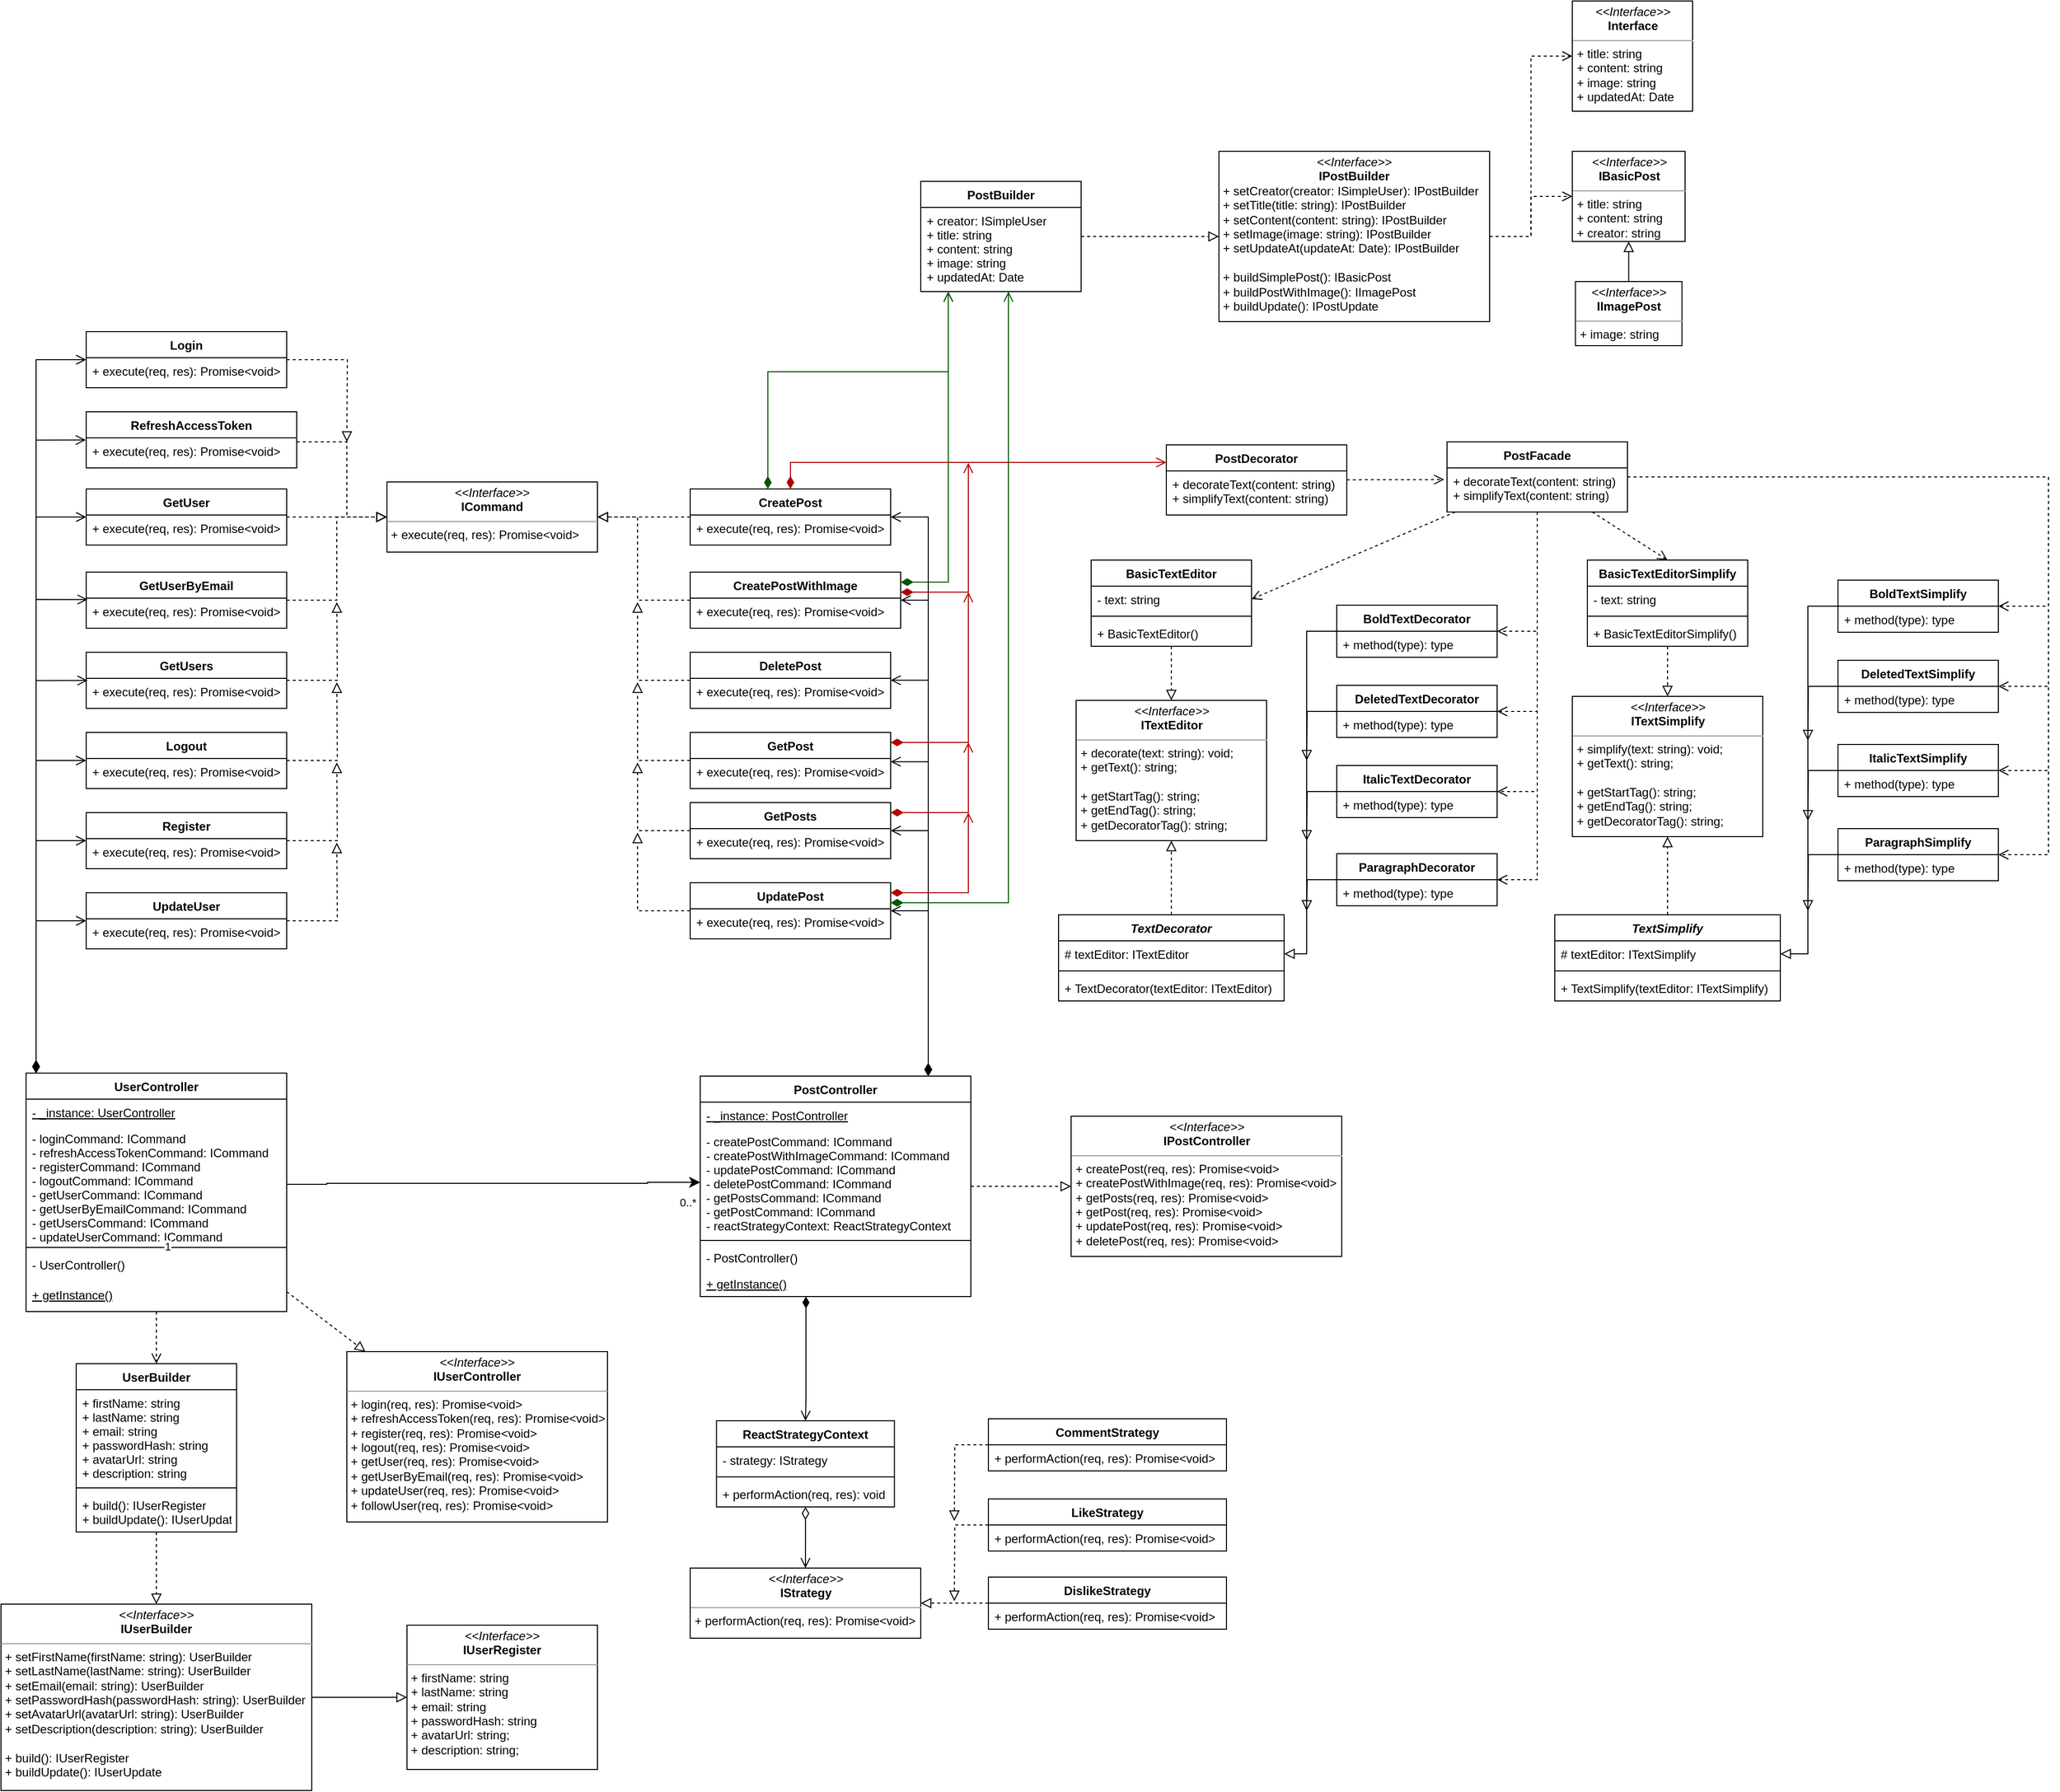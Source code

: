 <mxfile>
    <diagram id="4nc4NDxm57bIqMsg2Cto" name="Page-1">
        <mxGraphModel dx="2511" dy="3000" grid="1" gridSize="10" guides="1" tooltips="1" connect="1" arrows="1" fold="1" page="1" pageScale="1" pageWidth="827" pageHeight="1169" background="none" math="0" shadow="0">
            <root>
                <mxCell id="0"/>
                <mxCell id="1" parent="0"/>
                <mxCell id="3" value="UserController" style="swimlane;fontStyle=1;align=center;verticalAlign=top;childLayout=stackLayout;horizontal=1;startSize=26;horizontalStack=0;resizeParent=1;resizeParentMax=0;resizeLast=0;collapsible=1;marginBottom=0;" parent="1" vertex="1">
                    <mxGeometry x="260" y="80" width="260" height="238" as="geometry"/>
                </mxCell>
                <mxCell id="4" value="- _instance: UserController" style="text;strokeColor=none;fillColor=none;align=left;verticalAlign=top;spacingLeft=4;spacingRight=4;overflow=hidden;rotatable=0;points=[[0,0.5],[1,0.5]];portConstraint=eastwest;fontStyle=4;" parent="3" vertex="1">
                    <mxGeometry y="26" width="260" height="26" as="geometry"/>
                </mxCell>
                <mxCell id="209" value="- loginCommand: ICommand&#10;- refreshAccessTokenCommand: ICommand&#10;- registerCommand: ICommand&#10;- logoutCommand: ICommand&#10;- getUserCommand: ICommand&#10;- getUserByEmailCommand: ICommand&#10;- getUsersCommand: ICommand&#10;- updateUserCommand: ICommand" style="text;strokeColor=none;fillColor=none;align=left;verticalAlign=top;spacingLeft=4;spacingRight=4;overflow=hidden;rotatable=0;points=[[0,0.5],[1,0.5]];portConstraint=eastwest;" vertex="1" parent="3">
                    <mxGeometry y="52" width="260" height="118" as="geometry"/>
                </mxCell>
                <mxCell id="5" value="" style="line;strokeWidth=1;fillColor=none;align=left;verticalAlign=middle;spacingTop=-1;spacingLeft=3;spacingRight=3;rotatable=0;labelPosition=right;points=[];portConstraint=eastwest;strokeColor=inherit;" parent="3" vertex="1">
                    <mxGeometry y="170" width="260" height="8" as="geometry"/>
                </mxCell>
                <mxCell id="6" value="- UserController()&#10;" style="text;strokeColor=none;fillColor=none;align=left;verticalAlign=top;spacingLeft=4;spacingRight=4;overflow=hidden;rotatable=0;points=[[0,0.5],[1,0.5]];portConstraint=eastwest;" parent="3" vertex="1">
                    <mxGeometry y="178" width="260" height="30" as="geometry"/>
                </mxCell>
                <mxCell id="12" value="+ getInstance()" style="text;strokeColor=none;fillColor=none;align=left;verticalAlign=top;spacingLeft=4;spacingRight=4;overflow=hidden;rotatable=0;points=[[0,0.5],[1,0.5]];portConstraint=eastwest;fontStyle=4;" parent="3" vertex="1">
                    <mxGeometry y="208" width="260" height="30" as="geometry"/>
                </mxCell>
                <mxCell id="19" value="&lt;p style=&quot;margin:0px;margin-top:4px;text-align:center;&quot;&gt;&lt;i&gt;&amp;lt;&amp;lt;Interface&amp;gt;&amp;gt;&lt;/i&gt;&lt;br&gt;&lt;b&gt;IUserController&lt;/b&gt;&lt;/p&gt;&lt;hr size=&quot;1&quot;&gt;&lt;p style=&quot;margin:0px;margin-left:4px;&quot;&gt;&lt;/p&gt;&lt;p style=&quot;margin:0px;margin-left:4px;&quot;&gt;+ login(req, res): Promise&amp;lt;void&amp;gt;&lt;br style=&quot;padding: 0px; margin: 0px;&quot;&gt;+ refreshAccessToken(req, res): Promise&amp;lt;void&amp;gt;&lt;br style=&quot;padding: 0px; margin: 0px;&quot;&gt;+ register(req, res): Promise&amp;lt;void&amp;gt;&lt;br style=&quot;padding: 0px; margin: 0px;&quot;&gt;+ logout(req, res): Promise&amp;lt;void&amp;gt;&lt;br style=&quot;padding: 0px; margin: 0px;&quot;&gt;+ getUser(req, res): Promise&amp;lt;void&amp;gt;&lt;br style=&quot;padding: 0px; margin: 0px;&quot;&gt;+ getUserByEmail(req, res): Promise&amp;lt;void&amp;gt;&lt;br style=&quot;padding: 0px; margin: 0px;&quot;&gt;+ updateUser(req, res): Promise&amp;lt;void&amp;gt;&lt;br style=&quot;padding: 0px; margin: 0px;&quot;&gt;+ followUser(req, res): Promise&amp;lt;void&amp;gt;&lt;/p&gt;" style="verticalAlign=top;align=left;overflow=fill;fontSize=12;fontFamily=Helvetica;html=1;" parent="1" vertex="1">
                    <mxGeometry x="580" y="358" width="260" height="170" as="geometry"/>
                </mxCell>
                <mxCell id="26" value="" style="edgeStyle=none;html=1;endArrow=block;endFill=0;endSize=8;dashed=1;" parent="1" source="3" target="19" edge="1">
                    <mxGeometry relative="1" as="geometry"/>
                </mxCell>
                <mxCell id="21" value="UserBuilder" style="swimlane;fontStyle=1;align=center;verticalAlign=top;childLayout=stackLayout;horizontal=1;startSize=26;horizontalStack=0;resizeParent=1;resizeParentMax=0;resizeLast=0;collapsible=1;marginBottom=0;" parent="1" vertex="1">
                    <mxGeometry x="310" y="370" width="160" height="168" as="geometry"/>
                </mxCell>
                <mxCell id="22" value="+ firstName: string&#10;+ lastName: string&#10;+ email: string&#10;+ passwordHash: string&#10;+ avatarUrl: string&#10;+ description: string" style="text;strokeColor=none;fillColor=none;align=left;verticalAlign=top;spacingLeft=4;spacingRight=4;overflow=hidden;rotatable=0;points=[[0,0.5],[1,0.5]];portConstraint=eastwest;" parent="21" vertex="1">
                    <mxGeometry y="26" width="160" height="94" as="geometry"/>
                </mxCell>
                <mxCell id="90" value="" style="line;strokeWidth=1;fillColor=none;align=left;verticalAlign=middle;spacingTop=-1;spacingLeft=3;spacingRight=3;rotatable=0;labelPosition=right;points=[];portConstraint=eastwest;strokeColor=inherit;" parent="21" vertex="1">
                    <mxGeometry y="120" width="160" height="8" as="geometry"/>
                </mxCell>
                <mxCell id="89" value="+ build(): IUserRegister&#10;+ buildUpdate(): IUserUpdate" style="text;strokeColor=none;fillColor=none;align=left;verticalAlign=top;spacingLeft=4;spacingRight=4;overflow=hidden;rotatable=0;points=[[0,0.5],[1,0.5]];portConstraint=eastwest;" parent="21" vertex="1">
                    <mxGeometry y="128" width="160" height="40" as="geometry"/>
                </mxCell>
                <mxCell id="25" value="" style="edgeStyle=none;html=1;dashed=1;endArrow=open;endFill=0;entryX=0.5;entryY=0;entryDx=0;entryDy=0;endSize=8;" parent="1" source="3" target="21" edge="1">
                    <mxGeometry relative="1" as="geometry"/>
                </mxCell>
                <mxCell id="27" value="&lt;p style=&quot;margin:0px;margin-top:4px;text-align:center;&quot;&gt;&lt;i&gt;&amp;lt;&amp;lt;Interface&amp;gt;&amp;gt;&lt;/i&gt;&lt;br&gt;&lt;b&gt;IUserBuilder&lt;/b&gt;&lt;/p&gt;&lt;hr size=&quot;1&quot;&gt;&lt;p style=&quot;margin:0px;margin-left:4px;&quot;&gt;+ setFirstName(firstName: string): UserBuilder&lt;/p&gt;&lt;p style=&quot;margin:0px;margin-left:4px;&quot;&gt;+ setLastName(lastName: string): UserBuilder&lt;/p&gt;&lt;p style=&quot;margin:0px;margin-left:4px;&quot;&gt;+ setEmail(email: string): UserBuilder&lt;/p&gt;&lt;p style=&quot;margin:0px;margin-left:4px;&quot;&gt;+ setPasswordHash(passwordHash: string): UserBuilder&lt;/p&gt;&lt;p style=&quot;margin:0px;margin-left:4px;&quot;&gt;+ setAvatarUrl(avatarUrl: string): UserBuilder&lt;/p&gt;&lt;p style=&quot;margin:0px;margin-left:4px;&quot;&gt;+ setDescription(description: string): UserBuilder&lt;/p&gt;&lt;p style=&quot;margin:0px;margin-left:4px;&quot;&gt;&lt;br&gt;&lt;/p&gt;&lt;p style=&quot;margin:0px;margin-left:4px;&quot;&gt;+ build(): IUserRegister&lt;/p&gt;&lt;p style=&quot;margin:0px;margin-left:4px;&quot;&gt;+ buildUpdate(): IUserUpdate&lt;/p&gt;" style="verticalAlign=top;align=left;overflow=fill;fontSize=12;fontFamily=Helvetica;html=1;" parent="1" vertex="1">
                    <mxGeometry x="235" y="610" width="310" height="186" as="geometry"/>
                </mxCell>
                <mxCell id="30" value="" style="edgeStyle=none;html=1;endArrow=block;endFill=0;dashed=1;endSize=8;" parent="1" source="21" target="27" edge="1">
                    <mxGeometry relative="1" as="geometry"/>
                </mxCell>
                <mxCell id="28" value="&lt;p style=&quot;margin:0px;margin-top:4px;text-align:center;&quot;&gt;&lt;i&gt;&amp;lt;&amp;lt;Interface&amp;gt;&amp;gt;&lt;/i&gt;&lt;br&gt;&lt;b&gt;IUserRegister&lt;/b&gt;&lt;/p&gt;&lt;hr size=&quot;1&quot;&gt;&lt;p style=&quot;margin:0px;margin-left:4px;&quot;&gt;+ firstName: string&lt;br&gt;+ lastName: string&lt;/p&gt;&lt;p style=&quot;margin:0px;margin-left:4px;&quot;&gt;+ email: string&lt;/p&gt;&lt;p style=&quot;margin:0px;margin-left:4px;&quot;&gt;+ passwordHash: string&lt;/p&gt;&lt;p style=&quot;margin:0px;margin-left:4px;&quot;&gt;+ avatarUrl: string;&lt;/p&gt;&lt;p style=&quot;margin:0px;margin-left:4px;&quot;&gt;+ description: string;&lt;/p&gt;" style="verticalAlign=top;align=left;overflow=fill;fontSize=12;fontFamily=Helvetica;html=1;" parent="1" vertex="1">
                    <mxGeometry x="640" y="631" width="190" height="144" as="geometry"/>
                </mxCell>
                <mxCell id="29" value="" style="edgeStyle=none;html=1;endArrow=block;endFill=0;endSize=8;" parent="1" source="27" target="28" edge="1">
                    <mxGeometry relative="1" as="geometry"/>
                </mxCell>
                <mxCell id="31" value="PostController" style="swimlane;fontStyle=1;align=center;verticalAlign=top;childLayout=stackLayout;horizontal=1;startSize=26;horizontalStack=0;resizeParent=1;resizeParentMax=0;resizeLast=0;collapsible=1;marginBottom=0;" parent="1" vertex="1">
                    <mxGeometry x="932.5" y="83" width="270" height="220" as="geometry"/>
                </mxCell>
                <mxCell id="32" value="- _instance: PostController" style="text;strokeColor=none;fillColor=none;align=left;verticalAlign=top;spacingLeft=4;spacingRight=4;overflow=hidden;rotatable=0;points=[[0,0.5],[1,0.5]];portConstraint=eastwest;fontStyle=4;" parent="31" vertex="1">
                    <mxGeometry y="26" width="270" height="26" as="geometry"/>
                </mxCell>
                <mxCell id="165" value="- createPostCommand: ICommand&#10;- createPostWithImageCommand: ICommand&#10;- updatePostCommand: ICommand&#10;- deletePostCommand: ICommand&#10;- getPostsCommand: ICommand&#10;- getPostCommand: ICommand&#10;- reactStrategyContext: ReactStrategyContext" style="text;strokeColor=none;fillColor=none;align=left;verticalAlign=top;spacingLeft=4;spacingRight=4;overflow=hidden;rotatable=0;points=[[0,0.5],[1,0.5]];portConstraint=eastwest;" vertex="1" parent="31">
                    <mxGeometry y="52" width="270" height="108" as="geometry"/>
                </mxCell>
                <mxCell id="33" value="" style="line;strokeWidth=1;fillColor=none;align=left;verticalAlign=middle;spacingTop=-1;spacingLeft=3;spacingRight=3;rotatable=0;labelPosition=right;points=[];portConstraint=eastwest;strokeColor=inherit;" parent="31" vertex="1">
                    <mxGeometry y="160" width="270" height="8" as="geometry"/>
                </mxCell>
                <mxCell id="34" value="- PostController()" style="text;strokeColor=none;fillColor=none;align=left;verticalAlign=top;spacingLeft=4;spacingRight=4;overflow=hidden;rotatable=0;points=[[0,0.5],[1,0.5]];portConstraint=eastwest;" parent="31" vertex="1">
                    <mxGeometry y="168" width="270" height="26" as="geometry"/>
                </mxCell>
                <mxCell id="36" value="+ getInstance()" style="text;strokeColor=none;fillColor=none;align=left;verticalAlign=top;spacingLeft=4;spacingRight=4;overflow=hidden;rotatable=0;points=[[0,0.5],[1,0.5]];portConstraint=eastwest;fontStyle=4;" parent="31" vertex="1">
                    <mxGeometry y="194" width="270" height="26" as="geometry"/>
                </mxCell>
                <mxCell id="160" style="edgeStyle=orthogonalEdgeStyle;html=1;rounded=0;endSize=8;exitX=1;exitY=0.5;exitDx=0;exitDy=0;entryX=0;entryY=0.5;entryDx=0;entryDy=0;" parent="1" source="209" target="165" edge="1">
                    <mxGeometry relative="1" as="geometry">
                        <Array as="points">
                            <mxPoint x="560" y="191"/>
                            <mxPoint x="880" y="190"/>
                            <mxPoint x="880" y="204"/>
                        </Array>
                        <mxPoint x="890" y="191" as="targetPoint"/>
                    </mxGeometry>
                </mxCell>
                <mxCell id="163" value="1" style="edgeLabel;html=1;align=center;verticalAlign=middle;resizable=0;points=[];" parent="160" vertex="1" connectable="0">
                    <mxGeometry x="-0.095" relative="1" as="geometry">
                        <mxPoint x="-306" y="63" as="offset"/>
                    </mxGeometry>
                </mxCell>
                <mxCell id="164" value="0..*" style="edgeLabel;html=1;align=center;verticalAlign=middle;resizable=0;points=[];" parent="160" vertex="1" connectable="0">
                    <mxGeometry x="0.925" relative="1" as="geometry">
                        <mxPoint x="3" y="20" as="offset"/>
                    </mxGeometry>
                </mxCell>
                <mxCell id="35" value="&lt;p style=&quot;margin:0px;margin-top:4px;text-align:center;&quot;&gt;&lt;i&gt;&amp;lt;&amp;lt;Interface&amp;gt;&amp;gt;&lt;/i&gt;&lt;br&gt;&lt;b&gt;IPostController&lt;/b&gt;&lt;/p&gt;&lt;hr size=&quot;1&quot;&gt;&lt;p style=&quot;margin:0px;margin-left:4px;&quot;&gt;+ createPost(req, res): Promise&amp;lt;void&amp;gt;&lt;br&gt;&lt;/p&gt;&lt;p style=&quot;margin:0px;margin-left:4px;&quot;&gt;+ createPostWithImage(req, res): Promise&amp;lt;void&amp;gt;&lt;/p&gt;&lt;p style=&quot;margin:0px;margin-left:4px;&quot;&gt;+ getPosts(req, res): Promise&amp;lt;void&amp;gt;&lt;/p&gt;&lt;p style=&quot;margin:0px;margin-left:4px;&quot;&gt;+ getPost(req, res): Promise&amp;lt;void&amp;gt;&lt;/p&gt;&lt;p style=&quot;margin:0px;margin-left:4px;&quot;&gt;+ updatePost(req, res): Promise&amp;lt;void&amp;gt;&lt;/p&gt;&lt;p style=&quot;margin:0px;margin-left:4px;&quot;&gt;+ deletePost(req, res): Promise&amp;lt;void&amp;gt;&lt;/p&gt;" style="verticalAlign=top;align=left;overflow=fill;fontSize=12;fontFamily=Helvetica;html=1;" parent="1" vertex="1">
                    <mxGeometry x="1302.5" y="123" width="270" height="140" as="geometry"/>
                </mxCell>
                <mxCell id="37" value="" style="edgeStyle=none;html=1;endArrow=block;endFill=0;endSize=8;dashed=1;" parent="1" source="31" target="35" edge="1">
                    <mxGeometry relative="1" as="geometry"/>
                </mxCell>
                <mxCell id="38" value="PostDecorator" style="swimlane;fontStyle=1;align=center;verticalAlign=top;childLayout=stackLayout;horizontal=1;startSize=26;horizontalStack=0;resizeParent=1;resizeParentMax=0;resizeLast=0;collapsible=1;marginBottom=0;" parent="1" vertex="1">
                    <mxGeometry x="1397.5" y="-547" width="180" height="70" as="geometry"/>
                </mxCell>
                <mxCell id="41" value="+ decorateText(content: string)&#10;+ simplifyText(content: string)" style="text;strokeColor=none;fillColor=none;align=left;verticalAlign=top;spacingLeft=4;spacingRight=4;overflow=hidden;rotatable=0;points=[[0,0.5],[1,0.5]];portConstraint=eastwest;" parent="38" vertex="1">
                    <mxGeometry y="26" width="180" height="44" as="geometry"/>
                </mxCell>
                <mxCell id="48" value="PostFacade" style="swimlane;fontStyle=1;align=center;verticalAlign=top;childLayout=stackLayout;horizontal=1;startSize=26;horizontalStack=0;resizeParent=1;resizeParentMax=0;resizeLast=0;collapsible=1;marginBottom=0;" parent="1" vertex="1">
                    <mxGeometry x="1677.5" y="-550" width="180" height="70" as="geometry"/>
                </mxCell>
                <mxCell id="49" value="+ decorateText(content: string)&#10;+ simplifyText(content: string)" style="text;strokeColor=none;fillColor=none;align=left;verticalAlign=top;spacingLeft=4;spacingRight=4;overflow=hidden;rotatable=0;points=[[0,0.5],[1,0.5]];portConstraint=eastwest;" parent="48" vertex="1">
                    <mxGeometry y="26" width="180" height="44" as="geometry"/>
                </mxCell>
                <mxCell id="70" value="" style="edgeStyle=none;html=1;endArrow=open;endFill=0;dashed=1;entryX=-0.016;entryY=0.265;entryDx=0;entryDy=0;entryPerimeter=0;endSize=8;" parent="1" source="38" target="49" edge="1">
                    <mxGeometry relative="1" as="geometry">
                        <mxPoint x="1667.5" y="-512" as="targetPoint"/>
                    </mxGeometry>
                </mxCell>
                <mxCell id="51" value="&lt;p style=&quot;margin:0px;margin-top:4px;text-align:center;&quot;&gt;&lt;i&gt;&amp;lt;&amp;lt;Interface&amp;gt;&amp;gt;&lt;/i&gt;&lt;br&gt;&lt;b&gt;ITextEditor&lt;/b&gt;&lt;/p&gt;&lt;hr size=&quot;1&quot;&gt;&lt;p style=&quot;margin:0px;margin-left:4px;&quot;&gt;+ decorate(text: string): void;&lt;/p&gt;&lt;p style=&quot;margin:0px;margin-left:4px;&quot;&gt;+ getText(): string;&lt;/p&gt;&lt;p style=&quot;margin:0px;margin-left:4px;&quot;&gt;&lt;br&gt;&lt;/p&gt;&lt;p style=&quot;margin:0px;margin-left:4px;&quot;&gt;+ getStartTag(): string;&lt;/p&gt;&lt;p style=&quot;margin:0px;margin-left:4px;&quot;&gt;+ getEndTag(): string;&lt;/p&gt;&lt;p style=&quot;margin:0px;margin-left:4px;&quot;&gt;+ getDecoratorTag(): string;&lt;/p&gt;" style="verticalAlign=top;align=left;overflow=fill;fontSize=12;fontFamily=Helvetica;html=1;" parent="1" vertex="1">
                    <mxGeometry x="1307.5" y="-292" width="190" height="140" as="geometry"/>
                </mxCell>
                <mxCell id="54" value="&lt;p style=&quot;margin:0px;margin-top:4px;text-align:center;&quot;&gt;&lt;i&gt;&amp;lt;&amp;lt;Interface&amp;gt;&amp;gt;&lt;/i&gt;&lt;br&gt;&lt;b&gt;ITextSimplify&lt;/b&gt;&lt;/p&gt;&lt;hr size=&quot;1&quot;&gt;&lt;p style=&quot;margin:0px;margin-left:4px;&quot;&gt;+ simplify(text: string): void;&lt;/p&gt;&lt;p style=&quot;margin:0px;margin-left:4px;&quot;&gt;+ getText(): string;&lt;/p&gt;&lt;p style=&quot;margin:0px;margin-left:4px;&quot;&gt;&lt;br&gt;&lt;/p&gt;&lt;p style=&quot;margin:0px;margin-left:4px;&quot;&gt;+ getStartTag(): string;&lt;/p&gt;&lt;p style=&quot;margin:0px;margin-left:4px;&quot;&gt;+ getEndTag(): string;&lt;/p&gt;&lt;p style=&quot;margin:0px;margin-left:4px;&quot;&gt;+ getDecoratorTag(): string;&lt;/p&gt;" style="verticalAlign=top;align=left;overflow=fill;fontSize=12;fontFamily=Helvetica;html=1;" parent="1" vertex="1">
                    <mxGeometry x="1802.5" y="-296" width="190" height="140" as="geometry"/>
                </mxCell>
                <mxCell id="64" value="" style="edgeStyle=none;html=1;endArrow=block;endFill=0;endSize=8;dashed=1;" parent="1" source="59" target="51" edge="1">
                    <mxGeometry relative="1" as="geometry"/>
                </mxCell>
                <mxCell id="59" value="BasicTextEditor" style="swimlane;fontStyle=1;align=center;verticalAlign=top;childLayout=stackLayout;horizontal=1;startSize=26;horizontalStack=0;resizeParent=1;resizeParentMax=0;resizeLast=0;collapsible=1;marginBottom=0;" parent="1" vertex="1">
                    <mxGeometry x="1322.5" y="-432" width="160" height="86" as="geometry"/>
                </mxCell>
                <mxCell id="60" value="- text: string" style="text;strokeColor=none;fillColor=none;align=left;verticalAlign=top;spacingLeft=4;spacingRight=4;overflow=hidden;rotatable=0;points=[[0,0.5],[1,0.5]];portConstraint=eastwest;" parent="59" vertex="1">
                    <mxGeometry y="26" width="160" height="26" as="geometry"/>
                </mxCell>
                <mxCell id="61" value="" style="line;strokeWidth=1;fillColor=none;align=left;verticalAlign=middle;spacingTop=-1;spacingLeft=3;spacingRight=3;rotatable=0;labelPosition=right;points=[];portConstraint=eastwest;strokeColor=inherit;" parent="59" vertex="1">
                    <mxGeometry y="52" width="160" height="8" as="geometry"/>
                </mxCell>
                <mxCell id="62" value="+ BasicTextEditor()" style="text;strokeColor=none;fillColor=none;align=left;verticalAlign=top;spacingLeft=4;spacingRight=4;overflow=hidden;rotatable=0;points=[[0,0.5],[1,0.5]];portConstraint=eastwest;" parent="59" vertex="1">
                    <mxGeometry y="60" width="160" height="26" as="geometry"/>
                </mxCell>
                <mxCell id="63" value="" style="edgeStyle=none;html=1;dashed=1;endArrow=open;endFill=0;entryX=1;entryY=0.5;entryDx=0;entryDy=0;endSize=8;" parent="1" source="48" target="60" edge="1">
                    <mxGeometry relative="1" as="geometry"/>
                </mxCell>
                <mxCell id="69" value="" style="edgeStyle=none;html=1;endArrow=block;endFill=0;endSize=8;dashed=1;" parent="1" source="65" target="51" edge="1">
                    <mxGeometry relative="1" as="geometry"/>
                </mxCell>
                <mxCell id="65" value="TextDecorator" style="swimlane;fontStyle=3;align=center;verticalAlign=top;childLayout=stackLayout;horizontal=1;startSize=26;horizontalStack=0;resizeParent=1;resizeParentMax=0;resizeLast=0;collapsible=1;marginBottom=0;" parent="1" vertex="1">
                    <mxGeometry x="1290" y="-78" width="225" height="86" as="geometry"/>
                </mxCell>
                <mxCell id="66" value="# textEditor: ITextEditor" style="text;strokeColor=none;fillColor=none;align=left;verticalAlign=top;spacingLeft=4;spacingRight=4;overflow=hidden;rotatable=0;points=[[0,0.5],[1,0.5]];portConstraint=eastwest;" parent="65" vertex="1">
                    <mxGeometry y="26" width="225" height="26" as="geometry"/>
                </mxCell>
                <mxCell id="67" value="" style="line;strokeWidth=1;fillColor=none;align=left;verticalAlign=middle;spacingTop=-1;spacingLeft=3;spacingRight=3;rotatable=0;labelPosition=right;points=[];portConstraint=eastwest;strokeColor=inherit;" parent="65" vertex="1">
                    <mxGeometry y="52" width="225" height="8" as="geometry"/>
                </mxCell>
                <mxCell id="68" value="+ TextDecorator(textEditor: ITextEditor)" style="text;strokeColor=none;fillColor=none;align=left;verticalAlign=top;spacingLeft=4;spacingRight=4;overflow=hidden;rotatable=0;points=[[0,0.5],[1,0.5]];portConstraint=eastwest;" parent="65" vertex="1">
                    <mxGeometry y="60" width="225" height="26" as="geometry"/>
                </mxCell>
                <mxCell id="72" value="" style="edgeStyle=none;html=1;endArrow=block;endFill=0;entryX=0.5;entryY=0;entryDx=0;entryDy=0;endSize=8;dashed=1;" parent="1" source="73" target="54" edge="1">
                    <mxGeometry relative="1" as="geometry">
                        <mxPoint x="2117.5" y="-223" as="targetPoint"/>
                    </mxGeometry>
                </mxCell>
                <mxCell id="73" value="BasicTextEditorSimplify" style="swimlane;fontStyle=1;align=center;verticalAlign=top;childLayout=stackLayout;horizontal=1;startSize=26;horizontalStack=0;resizeParent=1;resizeParentMax=0;resizeLast=0;collapsible=1;marginBottom=0;" parent="1" vertex="1">
                    <mxGeometry x="1817.5" y="-432" width="160" height="86" as="geometry"/>
                </mxCell>
                <mxCell id="74" value="- text: string" style="text;strokeColor=none;fillColor=none;align=left;verticalAlign=top;spacingLeft=4;spacingRight=4;overflow=hidden;rotatable=0;points=[[0,0.5],[1,0.5]];portConstraint=eastwest;" parent="73" vertex="1">
                    <mxGeometry y="26" width="160" height="26" as="geometry"/>
                </mxCell>
                <mxCell id="75" value="" style="line;strokeWidth=1;fillColor=none;align=left;verticalAlign=middle;spacingTop=-1;spacingLeft=3;spacingRight=3;rotatable=0;labelPosition=right;points=[];portConstraint=eastwest;strokeColor=inherit;" parent="73" vertex="1">
                    <mxGeometry y="52" width="160" height="8" as="geometry"/>
                </mxCell>
                <mxCell id="76" value="+ BasicTextEditorSimplify()" style="text;strokeColor=none;fillColor=none;align=left;verticalAlign=top;spacingLeft=4;spacingRight=4;overflow=hidden;rotatable=0;points=[[0,0.5],[1,0.5]];portConstraint=eastwest;" parent="73" vertex="1">
                    <mxGeometry y="60" width="160" height="26" as="geometry"/>
                </mxCell>
                <mxCell id="82" value="" style="edgeStyle=none;html=1;dashed=1;endArrow=open;endFill=0;entryX=0.5;entryY=0;entryDx=0;entryDy=0;endSize=8;" parent="1" source="48" target="73" edge="1">
                    <mxGeometry relative="1" as="geometry"/>
                </mxCell>
                <mxCell id="77" value="" style="edgeStyle=none;html=1;endArrow=block;endFill=0;entryX=0.5;entryY=1;entryDx=0;entryDy=0;endSize=8;dashed=1;" parent="1" source="78" target="54" edge="1">
                    <mxGeometry relative="1" as="geometry">
                        <mxPoint x="2212.5" y="-153" as="targetPoint"/>
                    </mxGeometry>
                </mxCell>
                <mxCell id="78" value="TextSimplify" style="swimlane;fontStyle=3;align=center;verticalAlign=top;childLayout=stackLayout;horizontal=1;startSize=26;horizontalStack=0;resizeParent=1;resizeParentMax=0;resizeLast=0;collapsible=1;marginBottom=0;" parent="1" vertex="1">
                    <mxGeometry x="1785" y="-78" width="225" height="86" as="geometry"/>
                </mxCell>
                <mxCell id="79" value="# textEditor: ITextSimplify" style="text;strokeColor=none;fillColor=none;align=left;verticalAlign=top;spacingLeft=4;spacingRight=4;overflow=hidden;rotatable=0;points=[[0,0.5],[1,0.5]];portConstraint=eastwest;" parent="78" vertex="1">
                    <mxGeometry y="26" width="225" height="26" as="geometry"/>
                </mxCell>
                <mxCell id="80" value="" style="line;strokeWidth=1;fillColor=none;align=left;verticalAlign=middle;spacingTop=-1;spacingLeft=3;spacingRight=3;rotatable=0;labelPosition=right;points=[];portConstraint=eastwest;strokeColor=inherit;" parent="78" vertex="1">
                    <mxGeometry y="52" width="225" height="8" as="geometry"/>
                </mxCell>
                <mxCell id="81" value="+ TextSimplify(textEditor: ITextSimplify)" style="text;strokeColor=none;fillColor=none;align=left;verticalAlign=top;spacingLeft=4;spacingRight=4;overflow=hidden;rotatable=0;points=[[0,0.5],[1,0.5]];portConstraint=eastwest;" parent="78" vertex="1">
                    <mxGeometry y="60" width="225" height="26" as="geometry"/>
                </mxCell>
                <mxCell id="149" style="edgeStyle=orthogonalEdgeStyle;rounded=0;html=1;entryX=1;entryY=0.5;entryDx=0;entryDy=0;endArrow=block;endFill=0;endSize=8;" parent="1" source="84" target="66" edge="1">
                    <mxGeometry relative="1" as="geometry">
                        <Array as="points">
                            <mxPoint x="1537.5" y="-361"/>
                            <mxPoint x="1537.5" y="-39"/>
                        </Array>
                    </mxGeometry>
                </mxCell>
                <mxCell id="84" value="BoldTextDecorator" style="swimlane;fontStyle=1;align=center;verticalAlign=top;childLayout=stackLayout;horizontal=1;startSize=26;horizontalStack=0;resizeParent=1;resizeParentMax=0;resizeLast=0;collapsible=1;marginBottom=0;" parent="1" vertex="1">
                    <mxGeometry x="1567.5" y="-387" width="160" height="52" as="geometry"/>
                </mxCell>
                <mxCell id="87" value="+ method(type): type" style="text;strokeColor=none;fillColor=none;align=left;verticalAlign=top;spacingLeft=4;spacingRight=4;overflow=hidden;rotatable=0;points=[[0,0.5],[1,0.5]];portConstraint=eastwest;" parent="84" vertex="1">
                    <mxGeometry y="26" width="160" height="26" as="geometry"/>
                </mxCell>
                <mxCell id="143" style="edgeStyle=orthogonalEdgeStyle;rounded=0;html=1;entryX=1;entryY=0.5;entryDx=0;entryDy=0;endArrow=open;endFill=0;endSize=8;dashed=1;" parent="1" source="48" target="84" edge="1">
                    <mxGeometry relative="1" as="geometry"/>
                </mxCell>
                <mxCell id="151" style="edgeStyle=orthogonalEdgeStyle;rounded=0;html=1;endArrow=block;endFill=0;endSize=8;" parent="1" source="102" edge="1">
                    <mxGeometry relative="1" as="geometry">
                        <mxPoint x="1537.5" y="-232" as="targetPoint"/>
                    </mxGeometry>
                </mxCell>
                <mxCell id="102" value="DeletedTextDecorator" style="swimlane;fontStyle=1;align=center;verticalAlign=top;childLayout=stackLayout;horizontal=1;startSize=26;horizontalStack=0;resizeParent=1;resizeParentMax=0;resizeLast=0;collapsible=1;marginBottom=0;" parent="1" vertex="1">
                    <mxGeometry x="1567.5" y="-307" width="160" height="52" as="geometry"/>
                </mxCell>
                <mxCell id="103" value="+ method(type): type" style="text;strokeColor=none;fillColor=none;align=left;verticalAlign=top;spacingLeft=4;spacingRight=4;overflow=hidden;rotatable=0;points=[[0,0.5],[1,0.5]];portConstraint=eastwest;" parent="102" vertex="1">
                    <mxGeometry y="26" width="160" height="26" as="geometry"/>
                </mxCell>
                <mxCell id="144" style="edgeStyle=orthogonalEdgeStyle;rounded=0;html=1;entryX=1;entryY=0.5;entryDx=0;entryDy=0;endArrow=open;endFill=0;endSize=8;dashed=1;" parent="1" source="48" target="102" edge="1">
                    <mxGeometry relative="1" as="geometry"/>
                </mxCell>
                <mxCell id="152" style="edgeStyle=orthogonalEdgeStyle;rounded=0;html=1;endArrow=block;endFill=0;endSize=8;" parent="1" source="109" edge="1">
                    <mxGeometry relative="1" as="geometry">
                        <mxPoint x="1537.5" y="-152" as="targetPoint"/>
                    </mxGeometry>
                </mxCell>
                <mxCell id="109" value="ItalicTextDecorator" style="swimlane;fontStyle=1;align=center;verticalAlign=top;childLayout=stackLayout;horizontal=1;startSize=26;horizontalStack=0;resizeParent=1;resizeParentMax=0;resizeLast=0;collapsible=1;marginBottom=0;" parent="1" vertex="1">
                    <mxGeometry x="1567.5" y="-227" width="160" height="52" as="geometry"/>
                </mxCell>
                <mxCell id="110" value="+ method(type): type" style="text;strokeColor=none;fillColor=none;align=left;verticalAlign=top;spacingLeft=4;spacingRight=4;overflow=hidden;rotatable=0;points=[[0,0.5],[1,0.5]];portConstraint=eastwest;" parent="109" vertex="1">
                    <mxGeometry y="26" width="160" height="26" as="geometry"/>
                </mxCell>
                <mxCell id="145" style="edgeStyle=orthogonalEdgeStyle;rounded=0;html=1;entryX=1;entryY=0.5;entryDx=0;entryDy=0;endArrow=open;endFill=0;endSize=8;dashed=1;" parent="1" source="48" target="109" edge="1">
                    <mxGeometry relative="1" as="geometry"/>
                </mxCell>
                <mxCell id="153" style="edgeStyle=orthogonalEdgeStyle;rounded=0;html=1;endArrow=block;endFill=0;endSize=8;" parent="1" source="116" edge="1">
                    <mxGeometry relative="1" as="geometry">
                        <mxPoint x="1537.5" y="-82" as="targetPoint"/>
                    </mxGeometry>
                </mxCell>
                <mxCell id="116" value="ParagraphDecorator" style="swimlane;fontStyle=1;align=center;verticalAlign=top;childLayout=stackLayout;horizontal=1;startSize=26;horizontalStack=0;resizeParent=1;resizeParentMax=0;resizeLast=0;collapsible=1;marginBottom=0;" parent="1" vertex="1">
                    <mxGeometry x="1567.5" y="-139" width="160" height="52" as="geometry"/>
                </mxCell>
                <mxCell id="117" value="+ method(type): type" style="text;strokeColor=none;fillColor=none;align=left;verticalAlign=top;spacingLeft=4;spacingRight=4;overflow=hidden;rotatable=0;points=[[0,0.5],[1,0.5]];portConstraint=eastwest;" parent="116" vertex="1">
                    <mxGeometry y="26" width="160" height="26" as="geometry"/>
                </mxCell>
                <mxCell id="146" style="edgeStyle=orthogonalEdgeStyle;rounded=0;html=1;entryX=1;entryY=0.5;entryDx=0;entryDy=0;endArrow=open;endFill=0;endSize=8;dashed=1;" parent="1" source="48" target="116" edge="1">
                    <mxGeometry relative="1" as="geometry"/>
                </mxCell>
                <mxCell id="157" style="edgeStyle=orthogonalEdgeStyle;rounded=0;html=1;endArrow=block;endFill=0;endSize=8;" parent="1" source="132" edge="1">
                    <mxGeometry relative="1" as="geometry">
                        <mxPoint x="2037.5" y="-82" as="targetPoint"/>
                    </mxGeometry>
                </mxCell>
                <mxCell id="132" value="ParagraphSimplify" style="swimlane;fontStyle=1;align=center;verticalAlign=top;childLayout=stackLayout;horizontal=1;startSize=26;horizontalStack=0;resizeParent=1;resizeParentMax=0;resizeLast=0;collapsible=1;marginBottom=0;" parent="1" vertex="1">
                    <mxGeometry x="2067.5" y="-164" width="160" height="52" as="geometry"/>
                </mxCell>
                <mxCell id="133" value="+ method(type): type" style="text;strokeColor=none;fillColor=none;align=left;verticalAlign=top;spacingLeft=4;spacingRight=4;overflow=hidden;rotatable=0;points=[[0,0.5],[1,0.5]];portConstraint=eastwest;" parent="132" vertex="1">
                    <mxGeometry y="26" width="160" height="26" as="geometry"/>
                </mxCell>
                <mxCell id="148" style="edgeStyle=orthogonalEdgeStyle;rounded=0;html=1;entryX=1;entryY=0.5;entryDx=0;entryDy=0;dashed=1;endArrow=open;endFill=0;endSize=8;" parent="1" source="48" target="132" edge="1">
                    <mxGeometry relative="1" as="geometry">
                        <Array as="points">
                            <mxPoint x="2277.5" y="-515"/>
                            <mxPoint x="2277.5" y="-138"/>
                        </Array>
                    </mxGeometry>
                </mxCell>
                <mxCell id="156" style="edgeStyle=orthogonalEdgeStyle;rounded=0;html=1;endArrow=block;endFill=0;endSize=8;" parent="1" source="134" edge="1">
                    <mxGeometry relative="1" as="geometry">
                        <mxPoint x="2037.5" y="-172" as="targetPoint"/>
                    </mxGeometry>
                </mxCell>
                <mxCell id="134" value="ItalicTextSimplify" style="swimlane;fontStyle=1;align=center;verticalAlign=top;childLayout=stackLayout;horizontal=1;startSize=26;horizontalStack=0;resizeParent=1;resizeParentMax=0;resizeLast=0;collapsible=1;marginBottom=0;" parent="1" vertex="1">
                    <mxGeometry x="2067.5" y="-248" width="160" height="52" as="geometry"/>
                </mxCell>
                <mxCell id="135" value="+ method(type): type" style="text;strokeColor=none;fillColor=none;align=left;verticalAlign=top;spacingLeft=4;spacingRight=4;overflow=hidden;rotatable=0;points=[[0,0.5],[1,0.5]];portConstraint=eastwest;" parent="134" vertex="1">
                    <mxGeometry y="26" width="160" height="26" as="geometry"/>
                </mxCell>
                <mxCell id="147" style="edgeStyle=orthogonalEdgeStyle;rounded=0;html=1;entryX=1;entryY=0.5;entryDx=0;entryDy=0;dashed=1;endArrow=open;endFill=0;endSize=8;" parent="1" source="48" target="134" edge="1">
                    <mxGeometry relative="1" as="geometry">
                        <Array as="points">
                            <mxPoint x="2277.5" y="-515"/>
                            <mxPoint x="2277.5" y="-222"/>
                        </Array>
                    </mxGeometry>
                </mxCell>
                <mxCell id="155" style="edgeStyle=orthogonalEdgeStyle;rounded=0;html=1;endArrow=block;endFill=0;endSize=8;" parent="1" source="136" edge="1">
                    <mxGeometry relative="1" as="geometry">
                        <mxPoint x="2037.5" y="-252" as="targetPoint"/>
                    </mxGeometry>
                </mxCell>
                <mxCell id="136" value="DeletedTextSimplify" style="swimlane;fontStyle=1;align=center;verticalAlign=top;childLayout=stackLayout;horizontal=1;startSize=26;horizontalStack=0;resizeParent=1;resizeParentMax=0;resizeLast=0;collapsible=1;marginBottom=0;" parent="1" vertex="1">
                    <mxGeometry x="2067.5" y="-332" width="160" height="52" as="geometry"/>
                </mxCell>
                <mxCell id="137" value="+ method(type): type" style="text;strokeColor=none;fillColor=none;align=left;verticalAlign=top;spacingLeft=4;spacingRight=4;overflow=hidden;rotatable=0;points=[[0,0.5],[1,0.5]];portConstraint=eastwest;" parent="136" vertex="1">
                    <mxGeometry y="26" width="160" height="26" as="geometry"/>
                </mxCell>
                <mxCell id="141" style="edgeStyle=orthogonalEdgeStyle;rounded=0;html=1;endArrow=open;endFill=0;endSize=8;entryX=1;entryY=0.5;entryDx=0;entryDy=0;dashed=1;" parent="1" source="48" target="136" edge="1">
                    <mxGeometry relative="1" as="geometry">
                        <mxPoint x="2017.5" y="-302" as="targetPoint"/>
                        <Array as="points">
                            <mxPoint x="2277.5" y="-515"/>
                            <mxPoint x="2277.5" y="-306"/>
                        </Array>
                    </mxGeometry>
                </mxCell>
                <mxCell id="154" style="edgeStyle=orthogonalEdgeStyle;rounded=0;html=1;entryX=1;entryY=0.5;entryDx=0;entryDy=0;endArrow=block;endFill=0;endSize=8;" parent="1" source="138" target="79" edge="1">
                    <mxGeometry relative="1" as="geometry">
                        <Array as="points">
                            <mxPoint x="2037.5" y="-386"/>
                            <mxPoint x="2037.5" y="-39"/>
                        </Array>
                    </mxGeometry>
                </mxCell>
                <mxCell id="138" value="BoldTextSimplify" style="swimlane;fontStyle=1;align=center;verticalAlign=top;childLayout=stackLayout;horizontal=1;startSize=26;horizontalStack=0;resizeParent=1;resizeParentMax=0;resizeLast=0;collapsible=1;marginBottom=0;" parent="1" vertex="1">
                    <mxGeometry x="2067.5" y="-412" width="160" height="52" as="geometry"/>
                </mxCell>
                <mxCell id="139" value="+ method(type): type" style="text;strokeColor=none;fillColor=none;align=left;verticalAlign=top;spacingLeft=4;spacingRight=4;overflow=hidden;rotatable=0;points=[[0,0.5],[1,0.5]];portConstraint=eastwest;" parent="138" vertex="1">
                    <mxGeometry y="26" width="160" height="26" as="geometry"/>
                </mxCell>
                <mxCell id="140" style="edgeStyle=orthogonalEdgeStyle;rounded=0;html=1;entryX=1;entryY=0.5;entryDx=0;entryDy=0;endArrow=open;endFill=0;endSize=8;dashed=1;" parent="1" source="48" target="138" edge="1">
                    <mxGeometry relative="1" as="geometry">
                        <Array as="points">
                            <mxPoint x="2277.5" y="-515"/>
                            <mxPoint x="2277.5" y="-386"/>
                        </Array>
                    </mxGeometry>
                </mxCell>
                <mxCell id="166" value="&lt;p style=&quot;margin:0px;margin-top:4px;text-align:center;&quot;&gt;&lt;i&gt;&amp;lt;&amp;lt;Interface&amp;gt;&amp;gt;&lt;/i&gt;&lt;br&gt;&lt;b&gt;ICommand&lt;/b&gt;&lt;/p&gt;&lt;hr size=&quot;1&quot;&gt;&lt;p style=&quot;margin:0px;margin-left:4px;&quot;&gt;+ execute(req, res): Promise&amp;lt;void&amp;gt;&lt;br&gt;&lt;/p&gt;" style="verticalAlign=top;align=left;overflow=fill;fontSize=12;fontFamily=Helvetica;html=1;" vertex="1" parent="1">
                    <mxGeometry x="620" y="-510" width="210" height="70" as="geometry"/>
                </mxCell>
                <mxCell id="196" style="edgeStyle=orthogonalEdgeStyle;rounded=0;html=1;dashed=1;endArrow=block;endFill=0;strokeWidth=1;entryX=1;entryY=0.5;entryDx=0;entryDy=0;endSize=8;" edge="1" parent="1" source="167" target="166">
                    <mxGeometry relative="1" as="geometry">
                        <mxPoint x="1220" y="-475" as="targetPoint"/>
                    </mxGeometry>
                </mxCell>
                <mxCell id="326" style="edgeStyle=orthogonalEdgeStyle;rounded=0;html=1;entryX=0;entryY=0.25;entryDx=0;entryDy=0;strokeColor=#B20000;strokeWidth=1;startArrow=diamondThin;startFill=1;endArrow=open;endFill=0;startSize=10;endSize=8;targetPerimeterSpacing=0;fillColor=#e51400;" edge="1" parent="1" source="167" target="38">
                    <mxGeometry relative="1" as="geometry">
                        <Array as="points">
                            <mxPoint x="1023" y="-530"/>
                        </Array>
                    </mxGeometry>
                </mxCell>
                <mxCell id="349" style="edgeStyle=orthogonalEdgeStyle;rounded=0;html=1;strokeColor=#005700;strokeWidth=1;startArrow=diamondThin;startFill=1;endArrow=open;endFill=0;startSize=10;endSize=8;targetPerimeterSpacing=0;fillColor=#008a00;" edge="1" parent="1" source="167">
                    <mxGeometry relative="1" as="geometry">
                        <mxPoint x="1180" y="-700" as="targetPoint"/>
                        <Array as="points">
                            <mxPoint x="1000" y="-620"/>
                            <mxPoint x="1180" y="-620"/>
                        </Array>
                    </mxGeometry>
                </mxCell>
                <mxCell id="167" value="CreatePost" style="swimlane;fontStyle=1;align=center;verticalAlign=top;childLayout=stackLayout;horizontal=1;startSize=26;horizontalStack=0;resizeParent=1;resizeParentMax=0;resizeLast=0;collapsible=1;marginBottom=0;" vertex="1" parent="1">
                    <mxGeometry x="922.5" y="-503" width="200" height="56" as="geometry"/>
                </mxCell>
                <mxCell id="168" value="+ execute(req, res): Promise&lt;void&gt;" style="text;strokeColor=none;fillColor=none;align=left;verticalAlign=top;spacingLeft=4;spacingRight=4;overflow=hidden;rotatable=0;points=[[0,0.5],[1,0.5]];portConstraint=eastwest;" vertex="1" parent="167">
                    <mxGeometry y="26" width="200" height="30" as="geometry"/>
                </mxCell>
                <mxCell id="208" style="edgeStyle=orthogonalEdgeStyle;rounded=0;html=1;entryX=1;entryY=0.5;entryDx=0;entryDy=0;strokeWidth=1;endArrow=open;endFill=0;endSize=8;startArrow=diamondThin;startFill=1;startSize=10;" edge="1" parent="1" source="31" target="167">
                    <mxGeometry relative="1" as="geometry">
                        <Array as="points">
                            <mxPoint x="1160" y="-475"/>
                        </Array>
                    </mxGeometry>
                </mxCell>
                <mxCell id="197" style="edgeStyle=orthogonalEdgeStyle;rounded=0;html=1;dashed=1;endArrow=block;endFill=0;entryX=1;entryY=0.5;entryDx=0;entryDy=0;endSize=8;" edge="1" parent="1" source="173" target="166">
                    <mxGeometry relative="1" as="geometry">
                        <mxPoint x="1220" y="-470" as="targetPoint"/>
                        <Array as="points">
                            <mxPoint x="870" y="-392"/>
                            <mxPoint x="870" y="-475"/>
                        </Array>
                    </mxGeometry>
                </mxCell>
                <mxCell id="350" style="edgeStyle=orthogonalEdgeStyle;rounded=0;html=1;strokeColor=#B20000;strokeWidth=1;startArrow=diamondThin;startFill=1;endArrow=open;endFill=0;startSize=10;endSize=8;targetPerimeterSpacing=0;fillColor=#e51400;" edge="1" parent="1" source="173">
                    <mxGeometry relative="1" as="geometry">
                        <mxPoint x="1200" y="-529" as="targetPoint"/>
                        <Array as="points">
                            <mxPoint x="1200" y="-400"/>
                        </Array>
                    </mxGeometry>
                </mxCell>
                <mxCell id="351" style="edgeStyle=orthogonalEdgeStyle;rounded=0;html=1;strokeColor=#005700;strokeWidth=1;startArrow=diamondThin;startFill=1;endArrow=open;endFill=0;startSize=10;endSize=8;targetPerimeterSpacing=0;fillColor=#008a00;" edge="1" parent="1" source="173">
                    <mxGeometry relative="1" as="geometry">
                        <mxPoint x="1180.0" y="-700" as="targetPoint"/>
                        <Array as="points">
                            <mxPoint x="1180" y="-410"/>
                        </Array>
                    </mxGeometry>
                </mxCell>
                <mxCell id="173" value="CreatePostWithImage" style="swimlane;fontStyle=1;align=center;verticalAlign=top;childLayout=stackLayout;horizontal=1;startSize=26;horizontalStack=0;resizeParent=1;resizeParentMax=0;resizeLast=0;collapsible=1;marginBottom=0;" vertex="1" parent="1">
                    <mxGeometry x="922.5" y="-420" width="210" height="56" as="geometry"/>
                </mxCell>
                <mxCell id="174" value="+ execute(req, res): Promise&lt;void&gt;" style="text;strokeColor=none;fillColor=none;align=left;verticalAlign=top;spacingLeft=4;spacingRight=4;overflow=hidden;rotatable=0;points=[[0,0.5],[1,0.5]];portConstraint=eastwest;" vertex="1" parent="173">
                    <mxGeometry y="26" width="210" height="30" as="geometry"/>
                </mxCell>
                <mxCell id="207" style="edgeStyle=orthogonalEdgeStyle;rounded=0;html=1;entryX=1;entryY=0.5;entryDx=0;entryDy=0;strokeWidth=1;endArrow=open;endFill=0;endSize=8;startArrow=diamondThin;startFill=1;startSize=10;" edge="1" parent="1" source="31" target="173">
                    <mxGeometry relative="1" as="geometry">
                        <Array as="points">
                            <mxPoint x="1160" y="-392"/>
                        </Array>
                    </mxGeometry>
                </mxCell>
                <mxCell id="198" style="edgeStyle=orthogonalEdgeStyle;rounded=0;html=1;dashed=1;endArrow=block;endFill=0;endSize=8;" edge="1" parent="1" source="182">
                    <mxGeometry relative="1" as="geometry">
                        <mxPoint x="870" y="-390" as="targetPoint"/>
                        <Array as="points">
                            <mxPoint x="870" y="-312"/>
                        </Array>
                    </mxGeometry>
                </mxCell>
                <mxCell id="182" value="DeletePost" style="swimlane;fontStyle=1;childLayout=stackLayout;horizontal=1;startSize=26;fillColor=none;horizontalStack=0;resizeParent=1;resizeParentMax=0;resizeLast=0;collapsible=1;marginBottom=0;" vertex="1" parent="1">
                    <mxGeometry x="922.5" y="-340" width="200" height="56" as="geometry"/>
                </mxCell>
                <mxCell id="183" value="+ execute(req, res): Promise&lt;void&gt;" style="text;strokeColor=none;fillColor=none;align=left;verticalAlign=top;spacingLeft=4;spacingRight=4;overflow=hidden;rotatable=0;points=[[0,0.5],[1,0.5]];portConstraint=eastwest;" vertex="1" parent="182">
                    <mxGeometry y="26" width="200" height="30" as="geometry"/>
                </mxCell>
                <mxCell id="206" style="edgeStyle=orthogonalEdgeStyle;rounded=0;html=1;strokeWidth=1;endArrow=open;endFill=0;entryX=1;entryY=0.063;entryDx=0;entryDy=0;entryPerimeter=0;endSize=8;startArrow=diamondThin;startFill=1;startSize=10;" edge="1" parent="1" source="31" target="183">
                    <mxGeometry relative="1" as="geometry">
                        <mxPoint x="1090" y="-300" as="targetPoint"/>
                        <Array as="points">
                            <mxPoint x="1160" y="-313"/>
                        </Array>
                    </mxGeometry>
                </mxCell>
                <mxCell id="199" style="edgeStyle=orthogonalEdgeStyle;rounded=0;html=1;dashed=1;endArrow=block;endFill=0;endSize=8;" edge="1" parent="1" source="187">
                    <mxGeometry relative="1" as="geometry">
                        <mxPoint x="870" y="-310" as="targetPoint"/>
                        <Array as="points">
                            <mxPoint x="870" y="-232"/>
                        </Array>
                    </mxGeometry>
                </mxCell>
                <mxCell id="352" style="edgeStyle=orthogonalEdgeStyle;rounded=0;html=1;strokeColor=#B20000;strokeWidth=1;startArrow=diamondThin;startFill=1;endArrow=open;endFill=0;startSize=10;endSize=8;targetPerimeterSpacing=0;fillColor=#e51400;" edge="1" parent="1" source="187">
                    <mxGeometry relative="1" as="geometry">
                        <mxPoint x="1200" y="-400" as="targetPoint"/>
                        <Array as="points">
                            <mxPoint x="1200" y="-250"/>
                        </Array>
                    </mxGeometry>
                </mxCell>
                <mxCell id="187" value="GetPost" style="swimlane;fontStyle=1;childLayout=stackLayout;horizontal=1;startSize=26;fillColor=none;horizontalStack=0;resizeParent=1;resizeParentMax=0;resizeLast=0;collapsible=1;marginBottom=0;" vertex="1" parent="1">
                    <mxGeometry x="922.5" y="-260" width="200" height="56" as="geometry"/>
                </mxCell>
                <mxCell id="188" value="+ execute(req, res): Promise&lt;void&gt;" style="text;strokeColor=none;fillColor=none;align=left;verticalAlign=top;spacingLeft=4;spacingRight=4;overflow=hidden;rotatable=0;points=[[0,0.5],[1,0.5]];portConstraint=eastwest;" vertex="1" parent="187">
                    <mxGeometry y="26" width="200" height="30" as="geometry"/>
                </mxCell>
                <mxCell id="205" style="edgeStyle=orthogonalEdgeStyle;rounded=0;html=1;entryX=1;entryY=0.107;entryDx=0;entryDy=0;entryPerimeter=0;strokeWidth=1;endArrow=open;endFill=0;endSize=8;startArrow=diamondThin;startFill=1;startSize=10;" edge="1" parent="1" source="31" target="188">
                    <mxGeometry relative="1" as="geometry">
                        <Array as="points">
                            <mxPoint x="1160" y="-231"/>
                        </Array>
                    </mxGeometry>
                </mxCell>
                <mxCell id="202" style="edgeStyle=orthogonalEdgeStyle;rounded=0;html=1;dashed=1;strokeWidth=1;endArrow=block;endFill=0;endSize=8;" edge="1" parent="1" source="189">
                    <mxGeometry relative="1" as="geometry">
                        <mxPoint x="870" y="-230" as="targetPoint"/>
                        <Array as="points">
                            <mxPoint x="870" y="-162"/>
                            <mxPoint x="870" y="-230"/>
                        </Array>
                    </mxGeometry>
                </mxCell>
                <mxCell id="353" style="edgeStyle=orthogonalEdgeStyle;rounded=0;html=1;strokeColor=#B20000;strokeWidth=1;startArrow=diamondThin;startFill=1;endArrow=open;endFill=0;startSize=10;endSize=8;targetPerimeterSpacing=0;fillColor=#e51400;" edge="1" parent="1" source="189">
                    <mxGeometry relative="1" as="geometry">
                        <mxPoint x="1200.0" y="-250" as="targetPoint"/>
                        <Array as="points">
                            <mxPoint x="1200" y="-180"/>
                        </Array>
                    </mxGeometry>
                </mxCell>
                <mxCell id="189" value="GetPosts" style="swimlane;fontStyle=1;childLayout=stackLayout;horizontal=1;startSize=26;fillColor=none;horizontalStack=0;resizeParent=1;resizeParentMax=0;resizeLast=0;collapsible=1;marginBottom=0;" vertex="1" parent="1">
                    <mxGeometry x="922.5" y="-190" width="200" height="56" as="geometry"/>
                </mxCell>
                <mxCell id="190" value="+ execute(req, res): Promise&lt;void&gt;" style="text;strokeColor=none;fillColor=none;align=left;verticalAlign=top;spacingLeft=4;spacingRight=4;overflow=hidden;rotatable=0;points=[[0,0.5],[1,0.5]];portConstraint=eastwest;" vertex="1" parent="189">
                    <mxGeometry y="26" width="200" height="30" as="geometry"/>
                </mxCell>
                <mxCell id="204" style="edgeStyle=orthogonalEdgeStyle;rounded=0;html=1;entryX=1;entryY=0.5;entryDx=0;entryDy=0;strokeWidth=1;endArrow=open;endFill=0;endSize=8;startArrow=diamondThin;startFill=1;startSize=10;" edge="1" parent="1" source="31" target="189">
                    <mxGeometry relative="1" as="geometry">
                        <Array as="points">
                            <mxPoint x="1160" y="-162"/>
                        </Array>
                    </mxGeometry>
                </mxCell>
                <mxCell id="201" style="edgeStyle=orthogonalEdgeStyle;rounded=0;html=1;dashed=1;endArrow=block;endFill=0;endSize=8;" edge="1" parent="1" source="191">
                    <mxGeometry relative="1" as="geometry">
                        <mxPoint x="870" y="-160" as="targetPoint"/>
                        <Array as="points">
                            <mxPoint x="870" y="-82"/>
                            <mxPoint x="870" y="-160"/>
                        </Array>
                    </mxGeometry>
                </mxCell>
                <mxCell id="347" style="edgeStyle=orthogonalEdgeStyle;rounded=0;html=1;strokeColor=#005700;strokeWidth=1;startArrow=diamondThin;startFill=1;endArrow=open;endFill=0;startSize=10;endSize=8;targetPerimeterSpacing=0;fillColor=#008a00;" edge="1" parent="1" source="191">
                    <mxGeometry relative="1" as="geometry">
                        <mxPoint x="1240" y="-700" as="targetPoint"/>
                        <Array as="points">
                            <mxPoint x="1240" y="-90"/>
                        </Array>
                    </mxGeometry>
                </mxCell>
                <mxCell id="354" style="edgeStyle=orthogonalEdgeStyle;rounded=0;html=1;strokeColor=#B20000;strokeWidth=1;startArrow=diamondThin;startFill=1;endArrow=open;endFill=0;startSize=10;endSize=8;targetPerimeterSpacing=0;fillColor=#e51400;" edge="1" parent="1" source="191">
                    <mxGeometry relative="1" as="geometry">
                        <mxPoint x="1200.0" y="-180" as="targetPoint"/>
                        <Array as="points">
                            <mxPoint x="1200" y="-100"/>
                        </Array>
                    </mxGeometry>
                </mxCell>
                <mxCell id="191" value="UpdatePost" style="swimlane;fontStyle=1;childLayout=stackLayout;horizontal=1;startSize=26;fillColor=none;horizontalStack=0;resizeParent=1;resizeParentMax=0;resizeLast=0;collapsible=1;marginBottom=0;" vertex="1" parent="1">
                    <mxGeometry x="922.5" y="-110" width="200" height="56" as="geometry"/>
                </mxCell>
                <mxCell id="192" value="+ execute(req, res): Promise&lt;void&gt;" style="text;strokeColor=none;fillColor=none;align=left;verticalAlign=top;spacingLeft=4;spacingRight=4;overflow=hidden;rotatable=0;points=[[0,0.5],[1,0.5]];portConstraint=eastwest;" vertex="1" parent="191">
                    <mxGeometry y="26" width="200" height="30" as="geometry"/>
                </mxCell>
                <mxCell id="203" style="edgeStyle=orthogonalEdgeStyle;rounded=0;html=1;entryX=1;entryY=0.5;entryDx=0;entryDy=0;strokeWidth=1;endArrow=open;endFill=0;endSize=8;startArrow=diamondThin;startFill=1;startSize=10;" edge="1" parent="1" source="31" target="191">
                    <mxGeometry relative="1" as="geometry">
                        <Array as="points">
                            <mxPoint x="1160" y="-82"/>
                        </Array>
                    </mxGeometry>
                </mxCell>
                <mxCell id="234" style="edgeStyle=orthogonalEdgeStyle;rounded=0;html=1;dashed=1;strokeWidth=1;endArrow=block;endFill=0;endSize=8;" edge="1" parent="1" source="210">
                    <mxGeometry relative="1" as="geometry">
                        <mxPoint x="580" y="-550" as="targetPoint"/>
                    </mxGeometry>
                </mxCell>
                <mxCell id="210" value="Login" style="swimlane;fontStyle=1;align=center;verticalAlign=top;childLayout=stackLayout;horizontal=1;startSize=26;horizontalStack=0;resizeParent=1;resizeParentMax=0;resizeLast=0;collapsible=1;marginBottom=0;" vertex="1" parent="1">
                    <mxGeometry x="320" y="-660" width="200" height="56" as="geometry"/>
                </mxCell>
                <mxCell id="211" value="+ execute(req, res): Promise&lt;void&gt;" style="text;strokeColor=none;fillColor=none;align=left;verticalAlign=top;spacingLeft=4;spacingRight=4;overflow=hidden;rotatable=0;points=[[0,0.5],[1,0.5]];portConstraint=eastwest;" vertex="1" parent="210">
                    <mxGeometry y="26" width="200" height="30" as="geometry"/>
                </mxCell>
                <mxCell id="244" style="edgeStyle=orthogonalEdgeStyle;rounded=0;html=1;entryX=0;entryY=0.5;entryDx=0;entryDy=0;strokeWidth=1;endArrow=open;endFill=0;endSize=8;startArrow=diamondThin;startFill=1;startSize=10;" edge="1" parent="1" source="3" target="210">
                    <mxGeometry relative="1" as="geometry">
                        <Array as="points">
                            <mxPoint x="270" y="-632"/>
                        </Array>
                    </mxGeometry>
                </mxCell>
                <mxCell id="233" style="edgeStyle=orthogonalEdgeStyle;rounded=0;html=1;entryX=0;entryY=0.5;entryDx=0;entryDy=0;dashed=1;strokeWidth=1;endArrow=block;endFill=0;endSize=8;" edge="1" parent="1" source="212" target="166">
                    <mxGeometry relative="1" as="geometry">
                        <Array as="points">
                            <mxPoint x="580" y="-550"/>
                            <mxPoint x="580" y="-475"/>
                        </Array>
                    </mxGeometry>
                </mxCell>
                <mxCell id="212" value="RefreshAccessToken" style="swimlane;fontStyle=1;align=center;verticalAlign=top;childLayout=stackLayout;horizontal=1;startSize=26;horizontalStack=0;resizeParent=1;resizeParentMax=0;resizeLast=0;collapsible=1;marginBottom=0;" vertex="1" parent="1">
                    <mxGeometry x="320" y="-580" width="210" height="56" as="geometry"/>
                </mxCell>
                <mxCell id="213" value="+ execute(req, res): Promise&lt;void&gt;" style="text;strokeColor=none;fillColor=none;align=left;verticalAlign=top;spacingLeft=4;spacingRight=4;overflow=hidden;rotatable=0;points=[[0,0.5],[1,0.5]];portConstraint=eastwest;" vertex="1" parent="212">
                    <mxGeometry y="26" width="210" height="30" as="geometry"/>
                </mxCell>
                <mxCell id="242" style="edgeStyle=orthogonalEdgeStyle;rounded=0;html=1;entryX=-0.002;entryY=0.072;entryDx=0;entryDy=0;entryPerimeter=0;strokeWidth=1;endArrow=open;endFill=0;endSize=8;startArrow=diamondThin;startFill=1;startSize=10;" edge="1" parent="1" source="3" target="213">
                    <mxGeometry relative="1" as="geometry">
                        <Array as="points">
                            <mxPoint x="270" y="-552"/>
                        </Array>
                    </mxGeometry>
                </mxCell>
                <mxCell id="229" style="edgeStyle=orthogonalEdgeStyle;rounded=0;html=1;entryX=0;entryY=0.5;entryDx=0;entryDy=0;dashed=1;strokeWidth=1;endArrow=block;endFill=0;endSize=8;" edge="1" parent="1" source="214" target="166">
                    <mxGeometry relative="1" as="geometry">
                        <Array as="points">
                            <mxPoint x="530" y="-475"/>
                            <mxPoint x="530" y="-475"/>
                        </Array>
                    </mxGeometry>
                </mxCell>
                <mxCell id="214" value="GetUser" style="swimlane;fontStyle=1;childLayout=stackLayout;horizontal=1;startSize=26;fillColor=none;horizontalStack=0;resizeParent=1;resizeParentMax=0;resizeLast=0;collapsible=1;marginBottom=0;" vertex="1" parent="1">
                    <mxGeometry x="320" y="-503" width="200" height="56" as="geometry"/>
                </mxCell>
                <mxCell id="215" value="+ execute(req, res): Promise&lt;void&gt;" style="text;strokeColor=none;fillColor=none;align=left;verticalAlign=top;spacingLeft=4;spacingRight=4;overflow=hidden;rotatable=0;points=[[0,0.5],[1,0.5]];portConstraint=eastwest;" vertex="1" parent="214">
                    <mxGeometry y="26" width="200" height="30" as="geometry"/>
                </mxCell>
                <mxCell id="241" style="edgeStyle=orthogonalEdgeStyle;rounded=0;html=1;entryX=0;entryY=0.5;entryDx=0;entryDy=0;strokeWidth=1;endArrow=open;endFill=0;endSize=8;startArrow=diamondThin;startFill=1;startSize=10;" edge="1" parent="1" source="3" target="214">
                    <mxGeometry relative="1" as="geometry">
                        <Array as="points">
                            <mxPoint x="270" y="-475"/>
                        </Array>
                    </mxGeometry>
                </mxCell>
                <mxCell id="232" style="edgeStyle=orthogonalEdgeStyle;rounded=0;html=1;dashed=1;strokeWidth=1;endArrow=block;endFill=0;entryX=0;entryY=0.5;entryDx=0;entryDy=0;endSize=8;" edge="1" parent="1" source="216" target="166">
                    <mxGeometry relative="1" as="geometry">
                        <mxPoint x="570" y="-470" as="targetPoint"/>
                        <Array as="points">
                            <mxPoint x="570" y="-392"/>
                            <mxPoint x="570" y="-475"/>
                        </Array>
                    </mxGeometry>
                </mxCell>
                <mxCell id="216" value="GetUserByEmail" style="swimlane;fontStyle=1;childLayout=stackLayout;horizontal=1;startSize=26;fillColor=none;horizontalStack=0;resizeParent=1;resizeParentMax=0;resizeLast=0;collapsible=1;marginBottom=0;" vertex="1" parent="1">
                    <mxGeometry x="320" y="-420" width="200" height="56" as="geometry"/>
                </mxCell>
                <mxCell id="217" value="+ execute(req, res): Promise&lt;void&gt;" style="text;strokeColor=none;fillColor=none;align=left;verticalAlign=top;spacingLeft=4;spacingRight=4;overflow=hidden;rotatable=0;points=[[0,0.5],[1,0.5]];portConstraint=eastwest;" vertex="1" parent="216">
                    <mxGeometry y="26" width="200" height="30" as="geometry"/>
                </mxCell>
                <mxCell id="240" style="edgeStyle=orthogonalEdgeStyle;rounded=0;html=1;entryX=0.007;entryY=0.044;entryDx=0;entryDy=0;entryPerimeter=0;strokeWidth=1;endArrow=open;endFill=0;endSize=8;startArrow=diamondThin;startFill=1;startSize=10;" edge="1" parent="1" source="3" target="217">
                    <mxGeometry relative="1" as="geometry">
                        <Array as="points">
                            <mxPoint x="270" y="-393"/>
                        </Array>
                    </mxGeometry>
                </mxCell>
                <mxCell id="231" style="edgeStyle=orthogonalEdgeStyle;rounded=0;html=1;dashed=1;strokeWidth=1;endArrow=block;endFill=0;endSize=8;" edge="1" parent="1" source="218">
                    <mxGeometry relative="1" as="geometry">
                        <mxPoint x="570" y="-390" as="targetPoint"/>
                    </mxGeometry>
                </mxCell>
                <mxCell id="218" value="GetUsers" style="swimlane;fontStyle=1;childLayout=stackLayout;horizontal=1;startSize=26;fillColor=none;horizontalStack=0;resizeParent=1;resizeParentMax=0;resizeLast=0;collapsible=1;marginBottom=0;" vertex="1" parent="1">
                    <mxGeometry x="320" y="-340" width="200" height="56" as="geometry"/>
                </mxCell>
                <mxCell id="219" value="+ execute(req, res): Promise&lt;void&gt;" style="text;strokeColor=none;fillColor=none;align=left;verticalAlign=top;spacingLeft=4;spacingRight=4;overflow=hidden;rotatable=0;points=[[0,0.5],[1,0.5]];portConstraint=eastwest;" vertex="1" parent="218">
                    <mxGeometry y="26" width="200" height="30" as="geometry"/>
                </mxCell>
                <mxCell id="239" style="edgeStyle=orthogonalEdgeStyle;rounded=0;html=1;entryX=0.007;entryY=0.072;entryDx=0;entryDy=0;entryPerimeter=0;strokeWidth=1;endArrow=open;endFill=0;endSize=8;startArrow=diamondThin;startFill=1;startSize=10;" edge="1" parent="1" source="3" target="219">
                    <mxGeometry relative="1" as="geometry">
                        <Array as="points">
                            <mxPoint x="270" y="-312"/>
                        </Array>
                    </mxGeometry>
                </mxCell>
                <mxCell id="230" style="edgeStyle=orthogonalEdgeStyle;rounded=0;html=1;dashed=1;strokeWidth=1;endArrow=block;endFill=0;endSize=8;" edge="1" parent="1" source="220">
                    <mxGeometry relative="1" as="geometry">
                        <mxPoint x="570" y="-310" as="targetPoint"/>
                    </mxGeometry>
                </mxCell>
                <mxCell id="220" value="Logout" style="swimlane;fontStyle=1;childLayout=stackLayout;horizontal=1;startSize=26;fillColor=none;horizontalStack=0;resizeParent=1;resizeParentMax=0;resizeLast=0;collapsible=1;marginBottom=0;" vertex="1" parent="1">
                    <mxGeometry x="320" y="-260" width="200" height="56" as="geometry"/>
                </mxCell>
                <mxCell id="221" value="+ execute(req, res): Promise&lt;void&gt;" style="text;strokeColor=none;fillColor=none;align=left;verticalAlign=top;spacingLeft=4;spacingRight=4;overflow=hidden;rotatable=0;points=[[0,0.5],[1,0.5]];portConstraint=eastwest;" vertex="1" parent="220">
                    <mxGeometry y="26" width="200" height="30" as="geometry"/>
                </mxCell>
                <mxCell id="238" style="edgeStyle=orthogonalEdgeStyle;rounded=0;html=1;entryX=0;entryY=0.5;entryDx=0;entryDy=0;strokeWidth=1;endArrow=open;endFill=0;endSize=8;startArrow=diamondThin;startFill=1;startSize=10;" edge="1" parent="1" source="3" target="220">
                    <mxGeometry relative="1" as="geometry">
                        <Array as="points">
                            <mxPoint x="270" y="-232"/>
                        </Array>
                    </mxGeometry>
                </mxCell>
                <mxCell id="228" style="edgeStyle=orthogonalEdgeStyle;rounded=0;html=1;dashed=1;strokeWidth=1;endArrow=block;endFill=0;endSize=8;" edge="1" parent="1" source="223">
                    <mxGeometry relative="1" as="geometry">
                        <mxPoint x="570" y="-230" as="targetPoint"/>
                    </mxGeometry>
                </mxCell>
                <mxCell id="223" value="Register" style="swimlane;fontStyle=1;childLayout=stackLayout;horizontal=1;startSize=26;fillColor=none;horizontalStack=0;resizeParent=1;resizeParentMax=0;resizeLast=0;collapsible=1;marginBottom=0;" vertex="1" parent="1">
                    <mxGeometry x="320" y="-180" width="200" height="56" as="geometry"/>
                </mxCell>
                <mxCell id="224" value="+ execute(req, res): Promise&lt;void&gt;" style="text;strokeColor=none;fillColor=none;align=left;verticalAlign=top;spacingLeft=4;spacingRight=4;overflow=hidden;rotatable=0;points=[[0,0.5],[1,0.5]];portConstraint=eastwest;" vertex="1" parent="223">
                    <mxGeometry y="26" width="200" height="30" as="geometry"/>
                </mxCell>
                <mxCell id="237" style="edgeStyle=orthogonalEdgeStyle;rounded=0;html=1;entryX=0;entryY=0.5;entryDx=0;entryDy=0;strokeWidth=1;endArrow=open;endFill=0;endSize=8;startArrow=diamondThin;startFill=1;startSize=10;" edge="1" parent="1" source="3" target="223">
                    <mxGeometry relative="1" as="geometry">
                        <Array as="points">
                            <mxPoint x="270" y="-152"/>
                        </Array>
                    </mxGeometry>
                </mxCell>
                <mxCell id="227" style="edgeStyle=orthogonalEdgeStyle;rounded=0;html=1;dashed=1;strokeWidth=1;endArrow=block;endFill=0;endSize=8;" edge="1" parent="1" source="225">
                    <mxGeometry relative="1" as="geometry">
                        <mxPoint x="570" y="-150" as="targetPoint"/>
                    </mxGeometry>
                </mxCell>
                <mxCell id="225" value="UpdateUser" style="swimlane;fontStyle=1;childLayout=stackLayout;horizontal=1;startSize=26;fillColor=none;horizontalStack=0;resizeParent=1;resizeParentMax=0;resizeLast=0;collapsible=1;marginBottom=0;" vertex="1" parent="1">
                    <mxGeometry x="320" y="-100" width="200" height="56" as="geometry"/>
                </mxCell>
                <mxCell id="226" value="+ execute(req, res): Promise&lt;void&gt;" style="text;strokeColor=none;fillColor=none;align=left;verticalAlign=top;spacingLeft=4;spacingRight=4;overflow=hidden;rotatable=0;points=[[0,0.5],[1,0.5]];portConstraint=eastwest;" vertex="1" parent="225">
                    <mxGeometry y="26" width="200" height="30" as="geometry"/>
                </mxCell>
                <mxCell id="236" style="edgeStyle=orthogonalEdgeStyle;rounded=0;html=1;entryX=0;entryY=0.5;entryDx=0;entryDy=0;strokeWidth=1;endArrow=open;endFill=0;endSize=8;startArrow=diamondThin;startFill=1;startSize=10;" edge="1" parent="1" source="3" target="225">
                    <mxGeometry relative="1" as="geometry">
                        <Array as="points">
                            <mxPoint x="270" y="-72"/>
                        </Array>
                    </mxGeometry>
                </mxCell>
                <mxCell id="245" value="ReactStrategyContext" style="swimlane;fontStyle=1;align=center;verticalAlign=top;childLayout=stackLayout;horizontal=1;startSize=26;horizontalStack=0;resizeParent=1;resizeParentMax=0;resizeLast=0;collapsible=1;marginBottom=0;" vertex="1" parent="1">
                    <mxGeometry x="948.75" y="427" width="177.5" height="86" as="geometry"/>
                </mxCell>
                <mxCell id="246" value="- strategy: IStrategy" style="text;strokeColor=none;fillColor=none;align=left;verticalAlign=top;spacingLeft=4;spacingRight=4;overflow=hidden;rotatable=0;points=[[0,0.5],[1,0.5]];portConstraint=eastwest;" vertex="1" parent="245">
                    <mxGeometry y="26" width="177.5" height="26" as="geometry"/>
                </mxCell>
                <mxCell id="247" value="" style="line;strokeWidth=1;fillColor=none;align=left;verticalAlign=middle;spacingTop=-1;spacingLeft=3;spacingRight=3;rotatable=0;labelPosition=right;points=[];portConstraint=eastwest;strokeColor=inherit;" vertex="1" parent="245">
                    <mxGeometry y="52" width="177.5" height="8" as="geometry"/>
                </mxCell>
                <mxCell id="248" value="+ performAction(req, res): void" style="text;strokeColor=none;fillColor=none;align=left;verticalAlign=top;spacingLeft=4;spacingRight=4;overflow=hidden;rotatable=0;points=[[0,0.5],[1,0.5]];portConstraint=eastwest;" vertex="1" parent="245">
                    <mxGeometry y="60" width="177.5" height="26" as="geometry"/>
                </mxCell>
                <mxCell id="249" style="edgeStyle=orthogonalEdgeStyle;rounded=0;html=1;strokeWidth=1;endArrow=open;endFill=0;endSize=8;startArrow=diamondThin;startFill=1;startSize=9;entryX=0.5;entryY=0;entryDx=0;entryDy=0;" edge="1" parent="1" source="31" target="245">
                    <mxGeometry relative="1" as="geometry">
                        <mxPoint x="1040" y="395" as="targetPoint"/>
                        <Array as="points">
                            <mxPoint x="1038" y="405"/>
                            <mxPoint x="1038" y="405"/>
                        </Array>
                    </mxGeometry>
                </mxCell>
                <mxCell id="250" value="&lt;p style=&quot;margin:0px;margin-top:4px;text-align:center;&quot;&gt;&lt;i&gt;&amp;lt;&amp;lt;Interface&amp;gt;&amp;gt;&lt;/i&gt;&lt;br&gt;&lt;b&gt;IStrategy&lt;/b&gt;&lt;/p&gt;&lt;hr size=&quot;1&quot;&gt;&lt;p style=&quot;margin:0px;margin-left:4px;&quot;&gt;+ performAction(req, res): Promise&amp;lt;void&amp;gt;&lt;/p&gt;" style="verticalAlign=top;align=left;overflow=fill;fontSize=12;fontFamily=Helvetica;html=1;" vertex="1" parent="1">
                    <mxGeometry x="922.5" y="574" width="230" height="70" as="geometry"/>
                </mxCell>
                <mxCell id="251" style="edgeStyle=orthogonalEdgeStyle;rounded=0;html=1;entryX=0.5;entryY=0;entryDx=0;entryDy=0;strokeWidth=1;endArrow=open;endFill=0;startArrow=diamondThin;startFill=0;targetPerimeterSpacing=0;startSize=10;endSize=8;" edge="1" parent="1" source="245" target="250">
                    <mxGeometry relative="1" as="geometry"/>
                </mxCell>
                <mxCell id="260" style="edgeStyle=orthogonalEdgeStyle;rounded=0;html=1;strokeWidth=1;startArrow=none;startFill=0;endArrow=block;endFill=0;startSize=10;endSize=8;targetPerimeterSpacing=0;strokeColor=default;dashed=1;" edge="1" parent="1" source="252">
                    <mxGeometry relative="1" as="geometry">
                        <mxPoint x="1186" y="527" as="targetPoint"/>
                    </mxGeometry>
                </mxCell>
                <mxCell id="252" value="CommentStrategy" style="swimlane;fontStyle=1;childLayout=stackLayout;horizontal=1;startSize=26;fillColor=none;horizontalStack=0;resizeParent=1;resizeParentMax=0;resizeLast=0;collapsible=1;marginBottom=0;" vertex="1" parent="1">
                    <mxGeometry x="1220" y="425" width="237.5" height="52" as="geometry"/>
                </mxCell>
                <mxCell id="253" value="+ performAction(req, res): Promise&lt;void&gt;" style="text;strokeColor=none;fillColor=none;align=left;verticalAlign=top;spacingLeft=4;spacingRight=4;overflow=hidden;rotatable=0;points=[[0,0.5],[1,0.5]];portConstraint=eastwest;" vertex="1" parent="252">
                    <mxGeometry y="26" width="237.5" height="26" as="geometry"/>
                </mxCell>
                <mxCell id="261" style="edgeStyle=orthogonalEdgeStyle;rounded=0;html=1;strokeWidth=1;startArrow=none;startFill=0;endArrow=block;endFill=0;startSize=10;endSize=8;targetPerimeterSpacing=0;dashed=1;" edge="1" parent="1" source="256">
                    <mxGeometry relative="1" as="geometry">
                        <mxPoint x="1186" y="607" as="targetPoint"/>
                    </mxGeometry>
                </mxCell>
                <mxCell id="256" value="LikeStrategy" style="swimlane;fontStyle=1;childLayout=stackLayout;horizontal=1;startSize=26;fillColor=none;horizontalStack=0;resizeParent=1;resizeParentMax=0;resizeLast=0;collapsible=1;marginBottom=0;" vertex="1" parent="1">
                    <mxGeometry x="1220" y="505" width="237.5" height="52" as="geometry"/>
                </mxCell>
                <mxCell id="257" value="+ performAction(req, res): Promise&lt;void&gt;" style="text;strokeColor=none;fillColor=none;align=left;verticalAlign=top;spacingLeft=4;spacingRight=4;overflow=hidden;rotatable=0;points=[[0,0.5],[1,0.5]];portConstraint=eastwest;" vertex="1" parent="256">
                    <mxGeometry y="26" width="237.5" height="26" as="geometry"/>
                </mxCell>
                <mxCell id="262" style="edgeStyle=orthogonalEdgeStyle;rounded=0;html=1;strokeWidth=1;startArrow=none;startFill=0;endArrow=block;endFill=0;startSize=10;endSize=8;targetPerimeterSpacing=0;entryX=1;entryY=0.5;entryDx=0;entryDy=0;dashed=1;" edge="1" parent="1" source="258" target="250">
                    <mxGeometry relative="1" as="geometry">
                        <mxPoint x="1150" y="609" as="targetPoint"/>
                    </mxGeometry>
                </mxCell>
                <mxCell id="258" value="DislikeStrategy" style="swimlane;fontStyle=1;childLayout=stackLayout;horizontal=1;startSize=26;fillColor=none;horizontalStack=0;resizeParent=1;resizeParentMax=0;resizeLast=0;collapsible=1;marginBottom=0;" vertex="1" parent="1">
                    <mxGeometry x="1220" y="583" width="237.5" height="52" as="geometry"/>
                </mxCell>
                <mxCell id="259" value="+ performAction(req, res): Promise&lt;void&gt;" style="text;strokeColor=none;fillColor=none;align=left;verticalAlign=top;spacingLeft=4;spacingRight=4;overflow=hidden;rotatable=0;points=[[0,0.5],[1,0.5]];portConstraint=eastwest;" vertex="1" parent="258">
                    <mxGeometry y="26" width="237.5" height="26" as="geometry"/>
                </mxCell>
                <mxCell id="328" value="&lt;p style=&quot;margin:0px;margin-top:4px;text-align:center;&quot;&gt;&lt;i&gt;&amp;lt;&amp;lt;Interface&amp;gt;&amp;gt;&lt;/i&gt;&lt;br&gt;&lt;b&gt;IPostBuilder&lt;/b&gt;&lt;/p&gt;&lt;p style=&quot;margin:0px;margin-left:4px;&quot;&gt;&lt;/p&gt;&lt;p style=&quot;margin:0px;margin-left:4px;&quot;&gt;+ setCreator(creator: ISimpleUser): IPostBuilder&lt;/p&gt;&lt;p style=&quot;margin:0px;margin-left:4px;&quot;&gt;+ setTitle(title: string): IPostBuilder&lt;/p&gt;&lt;p style=&quot;margin:0px;margin-left:4px;&quot;&gt;+ setContent(content: string): IPostBuilder&lt;/p&gt;&lt;p style=&quot;margin:0px;margin-left:4px;&quot;&gt;+ setImage(image: string): IPostBuilder&lt;/p&gt;&lt;p style=&quot;margin:0px;margin-left:4px;&quot;&gt;+ setUpdateAt(updateAt: Date): IPostBuilder&lt;/p&gt;&lt;p style=&quot;margin:0px;margin-left:4px;&quot;&gt;&lt;br&gt;&lt;/p&gt;&lt;p style=&quot;margin:0px;margin-left:4px;&quot;&gt;+ buildSimplePost(): IBasicPost&lt;/p&gt;&lt;p style=&quot;margin:0px;margin-left:4px;&quot;&gt;+ buildPostWithImage(): IImagePost&lt;/p&gt;&lt;p style=&quot;margin:0px;margin-left:4px;&quot;&gt;+ buildUpdate(): IPostUpdate&lt;/p&gt;" style="verticalAlign=top;align=left;overflow=fill;fontSize=12;fontFamily=Helvetica;html=1;" vertex="1" parent="1">
                    <mxGeometry x="1450" y="-840" width="270" height="170" as="geometry"/>
                </mxCell>
                <mxCell id="344" value="" style="edgeStyle=orthogonalEdgeStyle;rounded=0;html=1;strokeColor=default;strokeWidth=1;startArrow=none;startFill=0;endArrow=open;endFill=0;startSize=10;endSize=8;sourcePerimeterSpacing=0;dashed=1;" edge="1" parent="1" source="328" target="330">
                    <mxGeometry relative="1" as="geometry"/>
                </mxCell>
                <mxCell id="330" value="&lt;p style=&quot;margin:0px;margin-top:4px;text-align:center;&quot;&gt;&lt;i&gt;&amp;lt;&amp;lt;Interface&amp;gt;&amp;gt;&lt;/i&gt;&lt;br&gt;&lt;b&gt;IBasicPost&lt;/b&gt;&lt;/p&gt;&lt;hr size=&quot;1&quot;&gt;&lt;p style=&quot;margin:0px;margin-left:4px;&quot;&gt;+ title: string&lt;br&gt;&lt;/p&gt;&lt;p style=&quot;margin:0px;margin-left:4px;&quot;&gt;+ content: string&lt;/p&gt;&lt;p style=&quot;margin:0px;margin-left:4px;&quot;&gt;+ creator: string&lt;/p&gt;" style="verticalAlign=top;align=left;overflow=fill;fontSize=12;fontFamily=Helvetica;html=1;" vertex="1" parent="1">
                    <mxGeometry x="1802.5" y="-840" width="112.5" height="90" as="geometry"/>
                </mxCell>
                <mxCell id="332" value="" style="edgeStyle=orthogonalEdgeStyle;rounded=0;html=1;strokeColor=default;strokeWidth=1;startArrow=none;startFill=0;endArrow=block;endFill=0;startSize=10;endSize=8;targetPerimeterSpacing=0;" edge="1" parent="1" source="331" target="330">
                    <mxGeometry relative="1" as="geometry"/>
                </mxCell>
                <mxCell id="331" value="&lt;p style=&quot;margin:0px;margin-top:4px;text-align:center;&quot;&gt;&lt;i&gt;&amp;lt;&amp;lt;Interface&amp;gt;&amp;gt;&lt;/i&gt;&lt;br&gt;&lt;b&gt;IImagePost&lt;/b&gt;&lt;/p&gt;&lt;hr size=&quot;1&quot;&gt;&lt;p style=&quot;margin:0px;margin-left:4px;&quot;&gt;+ image: string&lt;/p&gt;" style="verticalAlign=top;align=left;overflow=fill;fontSize=12;fontFamily=Helvetica;html=1;" vertex="1" parent="1">
                    <mxGeometry x="1805.63" y="-710" width="106.25" height="64" as="geometry"/>
                </mxCell>
                <mxCell id="333" value="&lt;p style=&quot;margin:0px;margin-top:4px;text-align:center;&quot;&gt;&lt;i&gt;&amp;lt;&amp;lt;Interface&amp;gt;&amp;gt;&lt;/i&gt;&lt;br&gt;&lt;b&gt;Interface&lt;/b&gt;&lt;/p&gt;&lt;hr size=&quot;1&quot;&gt;&lt;p style=&quot;margin:0px;margin-left:4px;&quot;&gt;+ title: string&lt;/p&gt;&lt;p style=&quot;margin:0px;margin-left:4px;&quot;&gt;+ content: string&lt;/p&gt;&lt;p style=&quot;margin:0px;margin-left:4px;&quot;&gt;+ image: string&lt;/p&gt;&lt;p style=&quot;margin:0px;margin-left:4px;&quot;&gt;+ updatedAt: Date&lt;/p&gt;" style="verticalAlign=top;align=left;overflow=fill;fontSize=12;fontFamily=Helvetica;html=1;" vertex="1" parent="1">
                    <mxGeometry x="1802.5" y="-990" width="120" height="110" as="geometry"/>
                </mxCell>
                <mxCell id="345" style="edgeStyle=orthogonalEdgeStyle;rounded=0;html=1;entryX=0;entryY=0.5;entryDx=0;entryDy=0;dashed=1;strokeColor=default;strokeWidth=1;startArrow=none;startFill=0;endArrow=open;endFill=0;startSize=10;endSize=8;targetPerimeterSpacing=0;" edge="1" parent="1" source="328" target="333">
                    <mxGeometry relative="1" as="geometry"/>
                </mxCell>
                <mxCell id="343" style="edgeStyle=orthogonalEdgeStyle;rounded=0;html=1;entryX=0;entryY=0.5;entryDx=0;entryDy=0;strokeColor=default;strokeWidth=1;startArrow=none;startFill=0;endArrow=block;endFill=0;startSize=10;endSize=8;targetPerimeterSpacing=0;dashed=1;" edge="1" parent="1" source="338" target="328">
                    <mxGeometry relative="1" as="geometry"/>
                </mxCell>
                <mxCell id="338" value="PostBuilder" style="swimlane;fontStyle=1;align=center;verticalAlign=top;childLayout=stackLayout;horizontal=1;startSize=26;horizontalStack=0;resizeParent=1;resizeParentMax=0;resizeLast=0;collapsible=1;marginBottom=0;" vertex="1" parent="1">
                    <mxGeometry x="1152.5" y="-810" width="160" height="110" as="geometry"/>
                </mxCell>
                <mxCell id="339" value="+ creator: ISimpleUser&#10;+ title: string&#10;+ content: string&#10;+ image: string&#10;+ updatedAt: Date" style="text;strokeColor=none;fillColor=none;align=left;verticalAlign=top;spacingLeft=4;spacingRight=4;overflow=hidden;rotatable=0;points=[[0,0.5],[1,0.5]];portConstraint=eastwest;" vertex="1" parent="338">
                    <mxGeometry y="26" width="160" height="84" as="geometry"/>
                </mxCell>
            </root>
        </mxGraphModel>
    </diagram>
</mxfile>